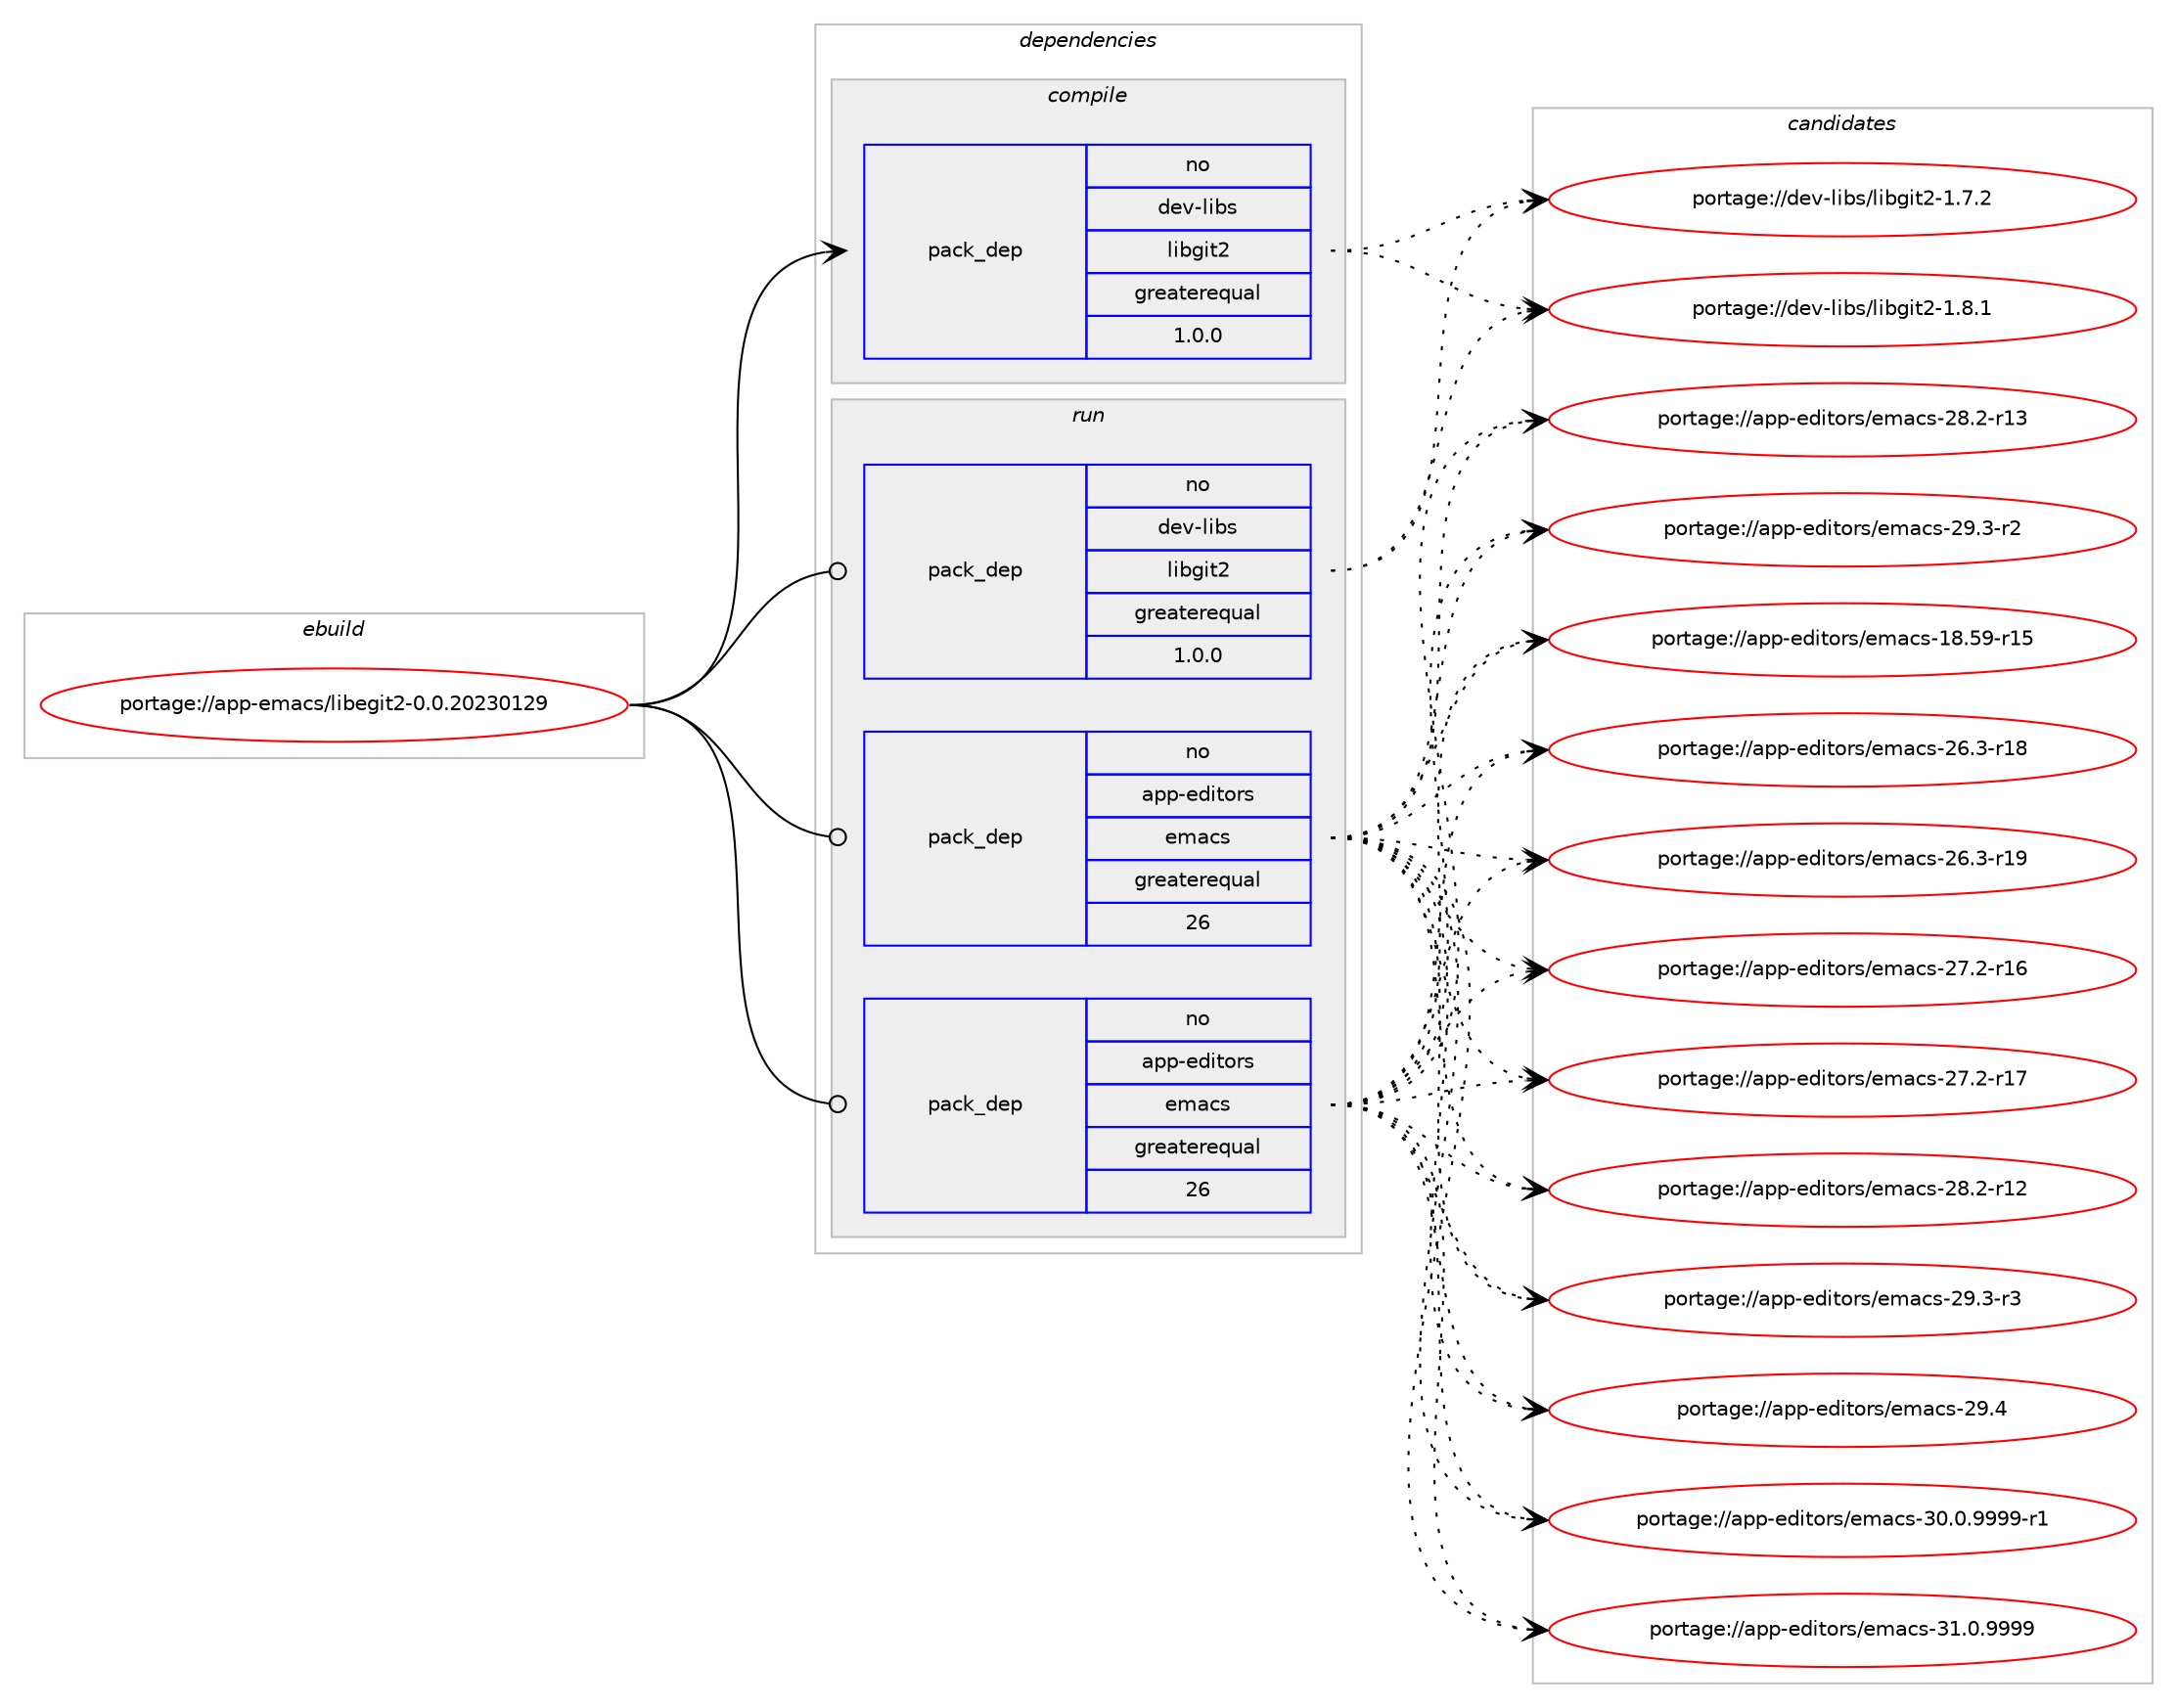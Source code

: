 digraph prolog {

# *************
# Graph options
# *************

newrank=true;
concentrate=true;
compound=true;
graph [rankdir=LR,fontname=Helvetica,fontsize=10,ranksep=1.5];#, ranksep=2.5, nodesep=0.2];
edge  [arrowhead=vee];
node  [fontname=Helvetica,fontsize=10];

# **********
# The ebuild
# **********

subgraph cluster_leftcol {
color=gray;
rank=same;
label=<<i>ebuild</i>>;
id [label="portage://app-emacs/libegit2-0.0.20230129", color=red, width=4, href="../app-emacs/libegit2-0.0.20230129.svg"];
}

# ****************
# The dependencies
# ****************

subgraph cluster_midcol {
color=gray;
label=<<i>dependencies</i>>;
subgraph cluster_compile {
fillcolor="#eeeeee";
style=filled;
label=<<i>compile</i>>;
subgraph pack3796 {
dependency9993 [label=<<TABLE BORDER="0" CELLBORDER="1" CELLSPACING="0" CELLPADDING="4" WIDTH="220"><TR><TD ROWSPAN="6" CELLPADDING="30">pack_dep</TD></TR><TR><TD WIDTH="110">no</TD></TR><TR><TD>dev-libs</TD></TR><TR><TD>libgit2</TD></TR><TR><TD>greaterequal</TD></TR><TR><TD>1.0.0</TD></TR></TABLE>>, shape=none, color=blue];
}
id:e -> dependency9993:w [weight=20,style="solid",arrowhead="vee"];
}
subgraph cluster_compileandrun {
fillcolor="#eeeeee";
style=filled;
label=<<i>compile and run</i>>;
}
subgraph cluster_run {
fillcolor="#eeeeee";
style=filled;
label=<<i>run</i>>;
subgraph pack3797 {
dependency9994 [label=<<TABLE BORDER="0" CELLBORDER="1" CELLSPACING="0" CELLPADDING="4" WIDTH="220"><TR><TD ROWSPAN="6" CELLPADDING="30">pack_dep</TD></TR><TR><TD WIDTH="110">no</TD></TR><TR><TD>app-editors</TD></TR><TR><TD>emacs</TD></TR><TR><TD>greaterequal</TD></TR><TR><TD>26</TD></TR></TABLE>>, shape=none, color=blue];
}
id:e -> dependency9994:w [weight=20,style="solid",arrowhead="odot"];
subgraph pack3798 {
dependency9995 [label=<<TABLE BORDER="0" CELLBORDER="1" CELLSPACING="0" CELLPADDING="4" WIDTH="220"><TR><TD ROWSPAN="6" CELLPADDING="30">pack_dep</TD></TR><TR><TD WIDTH="110">no</TD></TR><TR><TD>app-editors</TD></TR><TR><TD>emacs</TD></TR><TR><TD>greaterequal</TD></TR><TR><TD>26</TD></TR></TABLE>>, shape=none, color=blue];
}
id:e -> dependency9995:w [weight=20,style="solid",arrowhead="odot"];
subgraph pack3799 {
dependency9996 [label=<<TABLE BORDER="0" CELLBORDER="1" CELLSPACING="0" CELLPADDING="4" WIDTH="220"><TR><TD ROWSPAN="6" CELLPADDING="30">pack_dep</TD></TR><TR><TD WIDTH="110">no</TD></TR><TR><TD>dev-libs</TD></TR><TR><TD>libgit2</TD></TR><TR><TD>greaterequal</TD></TR><TR><TD>1.0.0</TD></TR></TABLE>>, shape=none, color=blue];
}
id:e -> dependency9996:w [weight=20,style="solid",arrowhead="odot"];
}
}

# **************
# The candidates
# **************

subgraph cluster_choices {
rank=same;
color=gray;
label=<<i>candidates</i>>;

subgraph choice3796 {
color=black;
nodesep=1;
choice1001011184510810598115471081059810310511650454946554650 [label="portage://dev-libs/libgit2-1.7.2", color=red, width=4,href="../dev-libs/libgit2-1.7.2.svg"];
choice1001011184510810598115471081059810310511650454946564649 [label="portage://dev-libs/libgit2-1.8.1", color=red, width=4,href="../dev-libs/libgit2-1.8.1.svg"];
dependency9993:e -> choice1001011184510810598115471081059810310511650454946554650:w [style=dotted,weight="100"];
dependency9993:e -> choice1001011184510810598115471081059810310511650454946564649:w [style=dotted,weight="100"];
}
subgraph choice3797 {
color=black;
nodesep=1;
choice9711211245101100105116111114115471011099799115454956465357451144953 [label="portage://app-editors/emacs-18.59-r15", color=red, width=4,href="../app-editors/emacs-18.59-r15.svg"];
choice97112112451011001051161111141154710110997991154550544651451144956 [label="portage://app-editors/emacs-26.3-r18", color=red, width=4,href="../app-editors/emacs-26.3-r18.svg"];
choice97112112451011001051161111141154710110997991154550544651451144957 [label="portage://app-editors/emacs-26.3-r19", color=red, width=4,href="../app-editors/emacs-26.3-r19.svg"];
choice97112112451011001051161111141154710110997991154550554650451144954 [label="portage://app-editors/emacs-27.2-r16", color=red, width=4,href="../app-editors/emacs-27.2-r16.svg"];
choice97112112451011001051161111141154710110997991154550554650451144955 [label="portage://app-editors/emacs-27.2-r17", color=red, width=4,href="../app-editors/emacs-27.2-r17.svg"];
choice97112112451011001051161111141154710110997991154550564650451144950 [label="portage://app-editors/emacs-28.2-r12", color=red, width=4,href="../app-editors/emacs-28.2-r12.svg"];
choice97112112451011001051161111141154710110997991154550564650451144951 [label="portage://app-editors/emacs-28.2-r13", color=red, width=4,href="../app-editors/emacs-28.2-r13.svg"];
choice971121124510110010511611111411547101109979911545505746514511450 [label="portage://app-editors/emacs-29.3-r2", color=red, width=4,href="../app-editors/emacs-29.3-r2.svg"];
choice971121124510110010511611111411547101109979911545505746514511451 [label="portage://app-editors/emacs-29.3-r3", color=red, width=4,href="../app-editors/emacs-29.3-r3.svg"];
choice97112112451011001051161111141154710110997991154550574652 [label="portage://app-editors/emacs-29.4", color=red, width=4,href="../app-editors/emacs-29.4.svg"];
choice9711211245101100105116111114115471011099799115455148464846575757574511449 [label="portage://app-editors/emacs-30.0.9999-r1", color=red, width=4,href="../app-editors/emacs-30.0.9999-r1.svg"];
choice971121124510110010511611111411547101109979911545514946484657575757 [label="portage://app-editors/emacs-31.0.9999", color=red, width=4,href="../app-editors/emacs-31.0.9999.svg"];
dependency9994:e -> choice9711211245101100105116111114115471011099799115454956465357451144953:w [style=dotted,weight="100"];
dependency9994:e -> choice97112112451011001051161111141154710110997991154550544651451144956:w [style=dotted,weight="100"];
dependency9994:e -> choice97112112451011001051161111141154710110997991154550544651451144957:w [style=dotted,weight="100"];
dependency9994:e -> choice97112112451011001051161111141154710110997991154550554650451144954:w [style=dotted,weight="100"];
dependency9994:e -> choice97112112451011001051161111141154710110997991154550554650451144955:w [style=dotted,weight="100"];
dependency9994:e -> choice97112112451011001051161111141154710110997991154550564650451144950:w [style=dotted,weight="100"];
dependency9994:e -> choice97112112451011001051161111141154710110997991154550564650451144951:w [style=dotted,weight="100"];
dependency9994:e -> choice971121124510110010511611111411547101109979911545505746514511450:w [style=dotted,weight="100"];
dependency9994:e -> choice971121124510110010511611111411547101109979911545505746514511451:w [style=dotted,weight="100"];
dependency9994:e -> choice97112112451011001051161111141154710110997991154550574652:w [style=dotted,weight="100"];
dependency9994:e -> choice9711211245101100105116111114115471011099799115455148464846575757574511449:w [style=dotted,weight="100"];
dependency9994:e -> choice971121124510110010511611111411547101109979911545514946484657575757:w [style=dotted,weight="100"];
}
subgraph choice3798 {
color=black;
nodesep=1;
choice9711211245101100105116111114115471011099799115454956465357451144953 [label="portage://app-editors/emacs-18.59-r15", color=red, width=4,href="../app-editors/emacs-18.59-r15.svg"];
choice97112112451011001051161111141154710110997991154550544651451144956 [label="portage://app-editors/emacs-26.3-r18", color=red, width=4,href="../app-editors/emacs-26.3-r18.svg"];
choice97112112451011001051161111141154710110997991154550544651451144957 [label="portage://app-editors/emacs-26.3-r19", color=red, width=4,href="../app-editors/emacs-26.3-r19.svg"];
choice97112112451011001051161111141154710110997991154550554650451144954 [label="portage://app-editors/emacs-27.2-r16", color=red, width=4,href="../app-editors/emacs-27.2-r16.svg"];
choice97112112451011001051161111141154710110997991154550554650451144955 [label="portage://app-editors/emacs-27.2-r17", color=red, width=4,href="../app-editors/emacs-27.2-r17.svg"];
choice97112112451011001051161111141154710110997991154550564650451144950 [label="portage://app-editors/emacs-28.2-r12", color=red, width=4,href="../app-editors/emacs-28.2-r12.svg"];
choice97112112451011001051161111141154710110997991154550564650451144951 [label="portage://app-editors/emacs-28.2-r13", color=red, width=4,href="../app-editors/emacs-28.2-r13.svg"];
choice971121124510110010511611111411547101109979911545505746514511450 [label="portage://app-editors/emacs-29.3-r2", color=red, width=4,href="../app-editors/emacs-29.3-r2.svg"];
choice971121124510110010511611111411547101109979911545505746514511451 [label="portage://app-editors/emacs-29.3-r3", color=red, width=4,href="../app-editors/emacs-29.3-r3.svg"];
choice97112112451011001051161111141154710110997991154550574652 [label="portage://app-editors/emacs-29.4", color=red, width=4,href="../app-editors/emacs-29.4.svg"];
choice9711211245101100105116111114115471011099799115455148464846575757574511449 [label="portage://app-editors/emacs-30.0.9999-r1", color=red, width=4,href="../app-editors/emacs-30.0.9999-r1.svg"];
choice971121124510110010511611111411547101109979911545514946484657575757 [label="portage://app-editors/emacs-31.0.9999", color=red, width=4,href="../app-editors/emacs-31.0.9999.svg"];
dependency9995:e -> choice9711211245101100105116111114115471011099799115454956465357451144953:w [style=dotted,weight="100"];
dependency9995:e -> choice97112112451011001051161111141154710110997991154550544651451144956:w [style=dotted,weight="100"];
dependency9995:e -> choice97112112451011001051161111141154710110997991154550544651451144957:w [style=dotted,weight="100"];
dependency9995:e -> choice97112112451011001051161111141154710110997991154550554650451144954:w [style=dotted,weight="100"];
dependency9995:e -> choice97112112451011001051161111141154710110997991154550554650451144955:w [style=dotted,weight="100"];
dependency9995:e -> choice97112112451011001051161111141154710110997991154550564650451144950:w [style=dotted,weight="100"];
dependency9995:e -> choice97112112451011001051161111141154710110997991154550564650451144951:w [style=dotted,weight="100"];
dependency9995:e -> choice971121124510110010511611111411547101109979911545505746514511450:w [style=dotted,weight="100"];
dependency9995:e -> choice971121124510110010511611111411547101109979911545505746514511451:w [style=dotted,weight="100"];
dependency9995:e -> choice97112112451011001051161111141154710110997991154550574652:w [style=dotted,weight="100"];
dependency9995:e -> choice9711211245101100105116111114115471011099799115455148464846575757574511449:w [style=dotted,weight="100"];
dependency9995:e -> choice971121124510110010511611111411547101109979911545514946484657575757:w [style=dotted,weight="100"];
}
subgraph choice3799 {
color=black;
nodesep=1;
choice1001011184510810598115471081059810310511650454946554650 [label="portage://dev-libs/libgit2-1.7.2", color=red, width=4,href="../dev-libs/libgit2-1.7.2.svg"];
choice1001011184510810598115471081059810310511650454946564649 [label="portage://dev-libs/libgit2-1.8.1", color=red, width=4,href="../dev-libs/libgit2-1.8.1.svg"];
dependency9996:e -> choice1001011184510810598115471081059810310511650454946554650:w [style=dotted,weight="100"];
dependency9996:e -> choice1001011184510810598115471081059810310511650454946564649:w [style=dotted,weight="100"];
}
}

}
